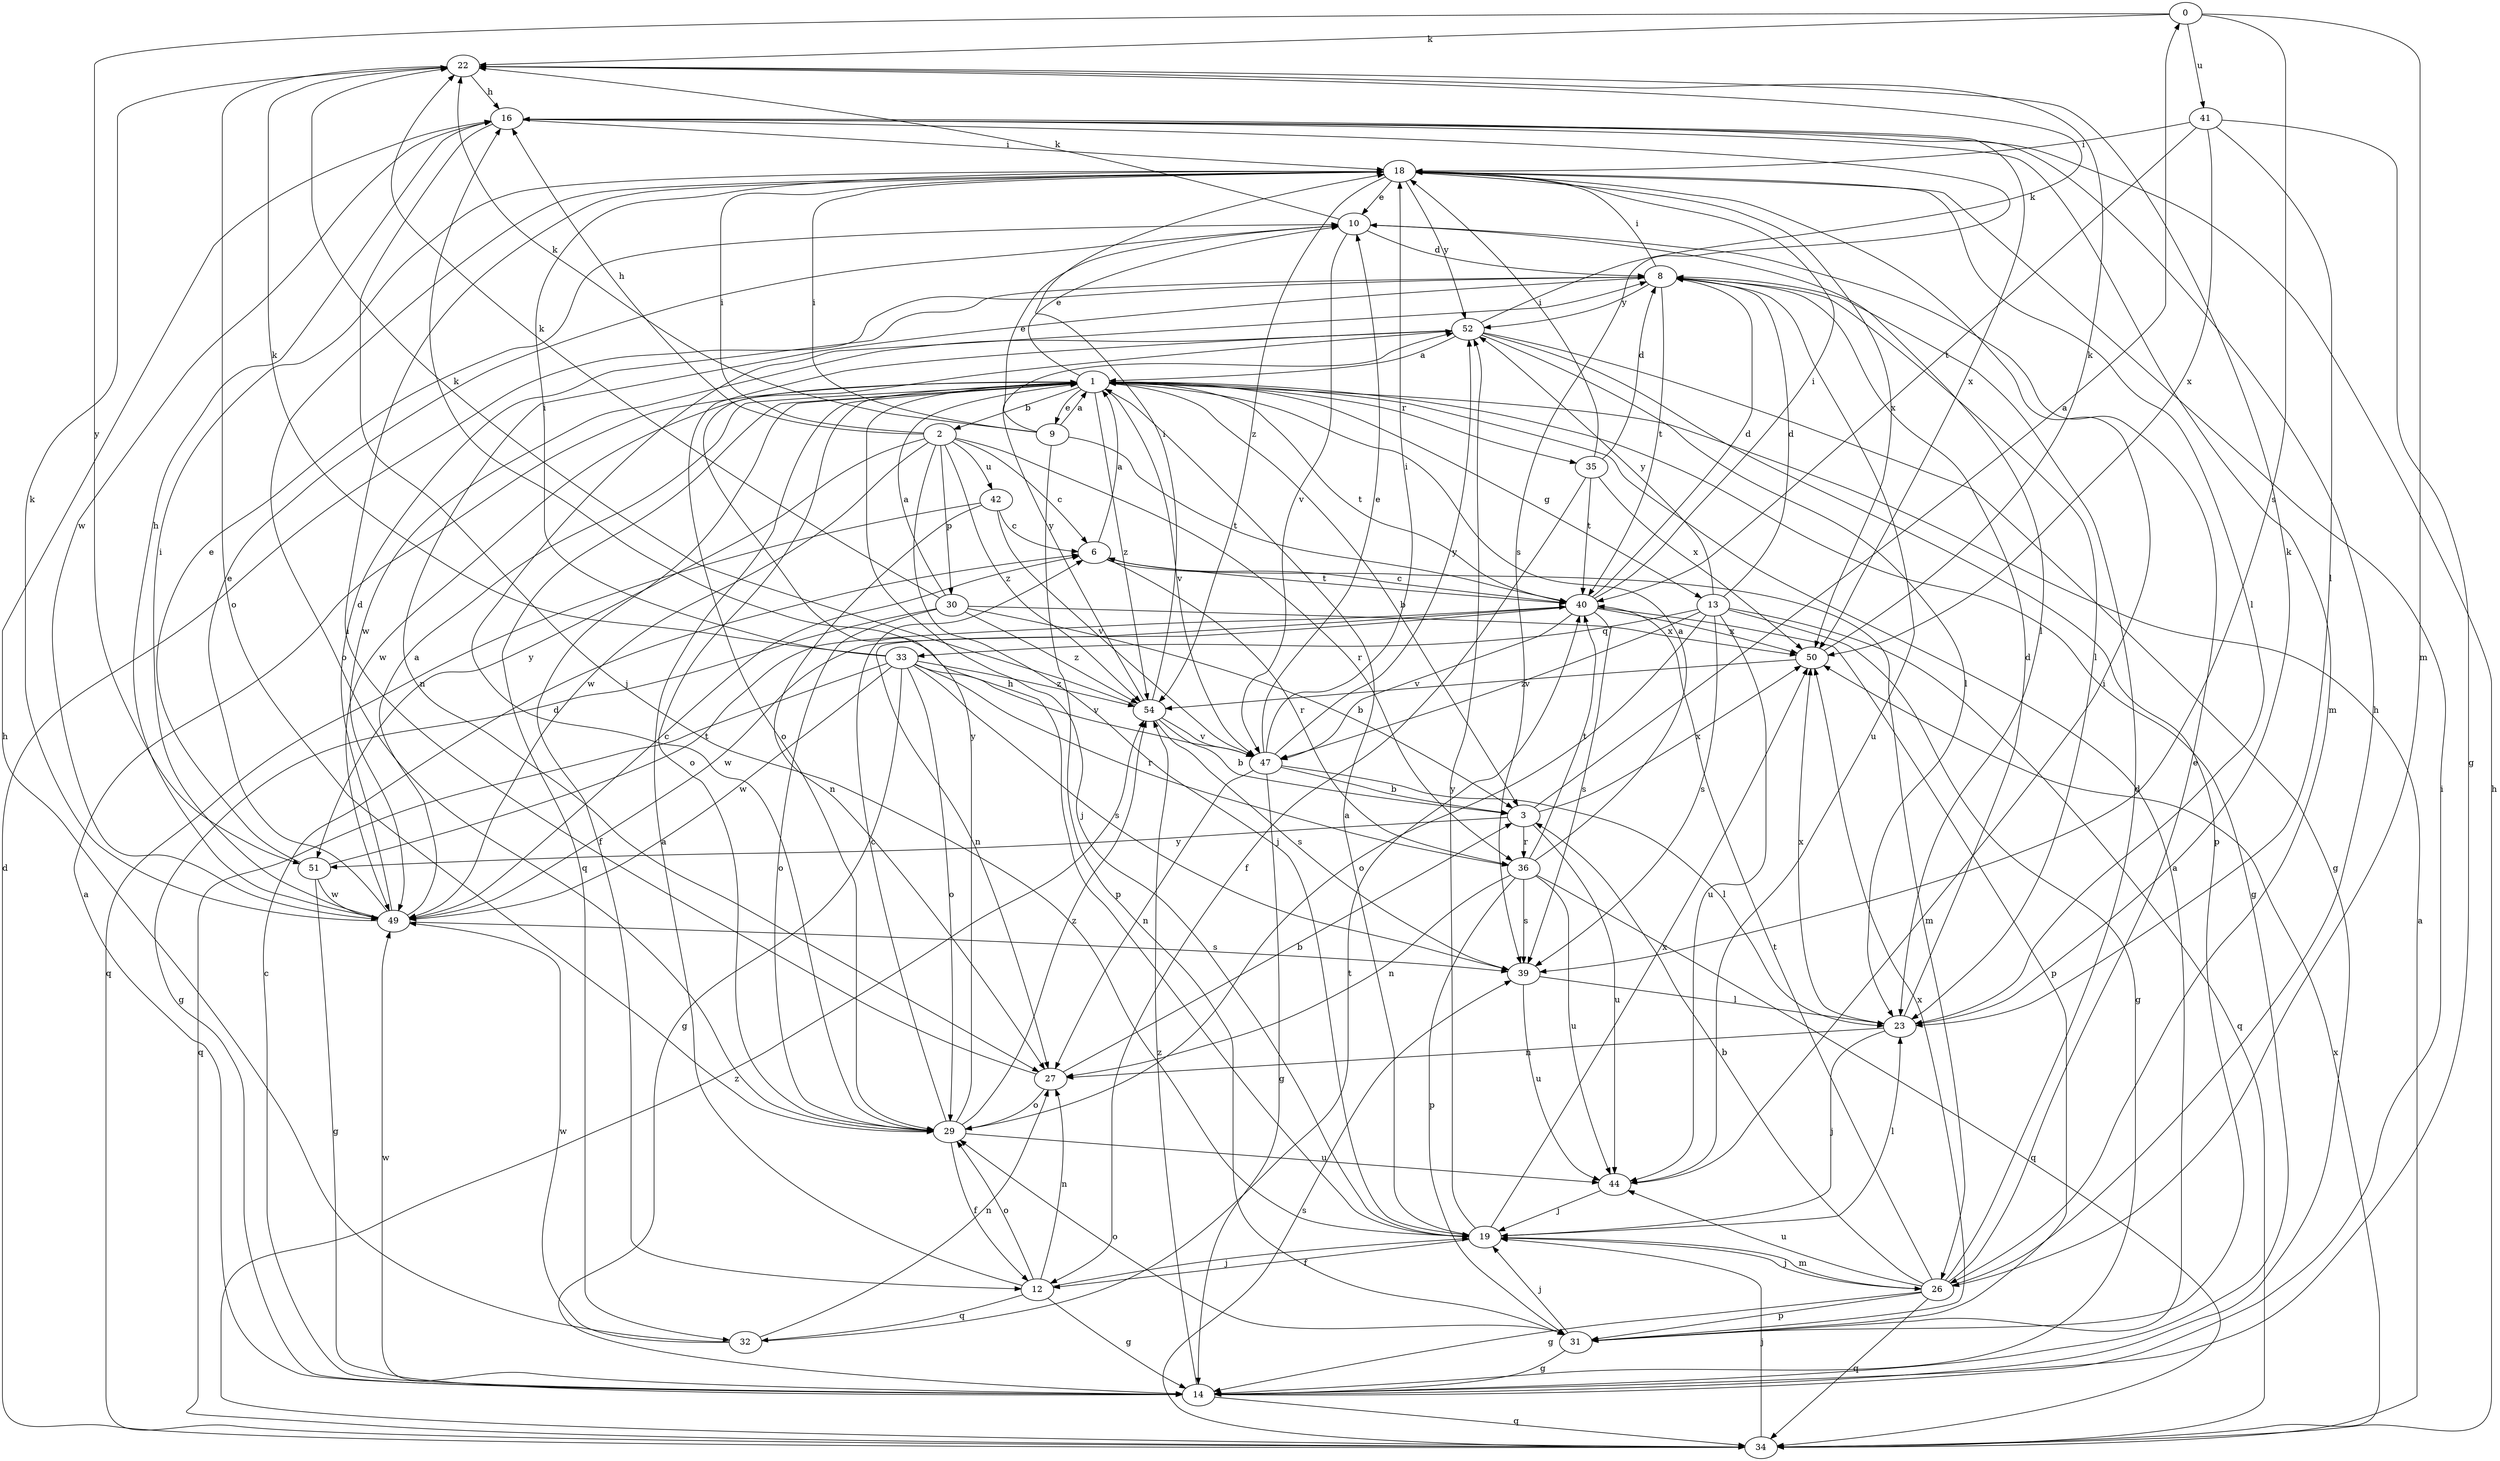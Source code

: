 strict digraph  {
0;
1;
2;
3;
6;
8;
9;
10;
12;
13;
14;
16;
18;
19;
22;
23;
26;
27;
29;
30;
31;
32;
33;
34;
35;
36;
39;
40;
41;
42;
44;
47;
49;
50;
51;
52;
54;
0 -> 22  [label=k];
0 -> 26  [label=m];
0 -> 39  [label=s];
0 -> 41  [label=u];
0 -> 51  [label=y];
1 -> 2  [label=b];
1 -> 3  [label=b];
1 -> 9  [label=e];
1 -> 10  [label=e];
1 -> 12  [label=f];
1 -> 13  [label=g];
1 -> 14  [label=g];
1 -> 19  [label=j];
1 -> 29  [label=o];
1 -> 32  [label=q];
1 -> 35  [label=r];
1 -> 40  [label=t];
1 -> 47  [label=v];
1 -> 49  [label=w];
1 -> 54  [label=z];
2 -> 6  [label=c];
2 -> 16  [label=h];
2 -> 18  [label=i];
2 -> 19  [label=j];
2 -> 30  [label=p];
2 -> 36  [label=r];
2 -> 42  [label=u];
2 -> 49  [label=w];
2 -> 51  [label=y];
2 -> 54  [label=z];
3 -> 0  [label=a];
3 -> 36  [label=r];
3 -> 44  [label=u];
3 -> 50  [label=x];
3 -> 51  [label=y];
6 -> 1  [label=a];
6 -> 26  [label=m];
6 -> 36  [label=r];
6 -> 40  [label=t];
8 -> 18  [label=i];
8 -> 23  [label=l];
8 -> 27  [label=n];
8 -> 40  [label=t];
8 -> 44  [label=u];
8 -> 52  [label=y];
9 -> 1  [label=a];
9 -> 10  [label=e];
9 -> 18  [label=i];
9 -> 22  [label=k];
9 -> 31  [label=p];
9 -> 40  [label=t];
10 -> 8  [label=d];
10 -> 22  [label=k];
10 -> 23  [label=l];
10 -> 47  [label=v];
12 -> 1  [label=a];
12 -> 14  [label=g];
12 -> 19  [label=j];
12 -> 27  [label=n];
12 -> 29  [label=o];
12 -> 32  [label=q];
13 -> 8  [label=d];
13 -> 14  [label=g];
13 -> 29  [label=o];
13 -> 33  [label=q];
13 -> 34  [label=q];
13 -> 39  [label=s];
13 -> 44  [label=u];
13 -> 47  [label=v];
13 -> 52  [label=y];
14 -> 1  [label=a];
14 -> 6  [label=c];
14 -> 18  [label=i];
14 -> 34  [label=q];
14 -> 49  [label=w];
14 -> 54  [label=z];
16 -> 18  [label=i];
16 -> 19  [label=j];
16 -> 26  [label=m];
16 -> 39  [label=s];
16 -> 49  [label=w];
16 -> 50  [label=x];
18 -> 10  [label=e];
18 -> 23  [label=l];
18 -> 29  [label=o];
18 -> 50  [label=x];
18 -> 52  [label=y];
18 -> 54  [label=z];
19 -> 1  [label=a];
19 -> 12  [label=f];
19 -> 16  [label=h];
19 -> 23  [label=l];
19 -> 26  [label=m];
19 -> 50  [label=x];
19 -> 52  [label=y];
22 -> 16  [label=h];
22 -> 29  [label=o];
23 -> 8  [label=d];
23 -> 19  [label=j];
23 -> 22  [label=k];
23 -> 27  [label=n];
23 -> 50  [label=x];
26 -> 3  [label=b];
26 -> 8  [label=d];
26 -> 10  [label=e];
26 -> 14  [label=g];
26 -> 16  [label=h];
26 -> 19  [label=j];
26 -> 31  [label=p];
26 -> 34  [label=q];
26 -> 40  [label=t];
26 -> 44  [label=u];
27 -> 3  [label=b];
27 -> 18  [label=i];
27 -> 29  [label=o];
29 -> 6  [label=c];
29 -> 8  [label=d];
29 -> 12  [label=f];
29 -> 44  [label=u];
29 -> 52  [label=y];
29 -> 54  [label=z];
30 -> 1  [label=a];
30 -> 3  [label=b];
30 -> 14  [label=g];
30 -> 22  [label=k];
30 -> 29  [label=o];
30 -> 50  [label=x];
30 -> 54  [label=z];
31 -> 1  [label=a];
31 -> 14  [label=g];
31 -> 19  [label=j];
31 -> 29  [label=o];
31 -> 50  [label=x];
32 -> 16  [label=h];
32 -> 27  [label=n];
32 -> 40  [label=t];
32 -> 49  [label=w];
33 -> 14  [label=g];
33 -> 18  [label=i];
33 -> 22  [label=k];
33 -> 29  [label=o];
33 -> 34  [label=q];
33 -> 36  [label=r];
33 -> 39  [label=s];
33 -> 47  [label=v];
33 -> 49  [label=w];
33 -> 54  [label=z];
34 -> 1  [label=a];
34 -> 8  [label=d];
34 -> 16  [label=h];
34 -> 19  [label=j];
34 -> 39  [label=s];
34 -> 50  [label=x];
34 -> 54  [label=z];
35 -> 8  [label=d];
35 -> 12  [label=f];
35 -> 18  [label=i];
35 -> 40  [label=t];
35 -> 50  [label=x];
36 -> 1  [label=a];
36 -> 27  [label=n];
36 -> 31  [label=p];
36 -> 34  [label=q];
36 -> 39  [label=s];
36 -> 40  [label=t];
36 -> 44  [label=u];
39 -> 23  [label=l];
39 -> 44  [label=u];
40 -> 6  [label=c];
40 -> 8  [label=d];
40 -> 18  [label=i];
40 -> 27  [label=n];
40 -> 31  [label=p];
40 -> 39  [label=s];
40 -> 47  [label=v];
40 -> 49  [label=w];
40 -> 50  [label=x];
41 -> 14  [label=g];
41 -> 18  [label=i];
41 -> 23  [label=l];
41 -> 40  [label=t];
41 -> 50  [label=x];
42 -> 6  [label=c];
42 -> 27  [label=n];
42 -> 34  [label=q];
42 -> 47  [label=v];
44 -> 18  [label=i];
44 -> 19  [label=j];
47 -> 3  [label=b];
47 -> 10  [label=e];
47 -> 14  [label=g];
47 -> 18  [label=i];
47 -> 23  [label=l];
47 -> 27  [label=n];
47 -> 52  [label=y];
49 -> 1  [label=a];
49 -> 6  [label=c];
49 -> 8  [label=d];
49 -> 10  [label=e];
49 -> 16  [label=h];
49 -> 18  [label=i];
49 -> 22  [label=k];
49 -> 39  [label=s];
50 -> 22  [label=k];
50 -> 54  [label=z];
51 -> 10  [label=e];
51 -> 14  [label=g];
51 -> 40  [label=t];
51 -> 49  [label=w];
52 -> 1  [label=a];
52 -> 14  [label=g];
52 -> 22  [label=k];
52 -> 23  [label=l];
52 -> 29  [label=o];
52 -> 31  [label=p];
52 -> 49  [label=w];
54 -> 3  [label=b];
54 -> 18  [label=i];
54 -> 22  [label=k];
54 -> 39  [label=s];
54 -> 47  [label=v];
54 -> 52  [label=y];
}
